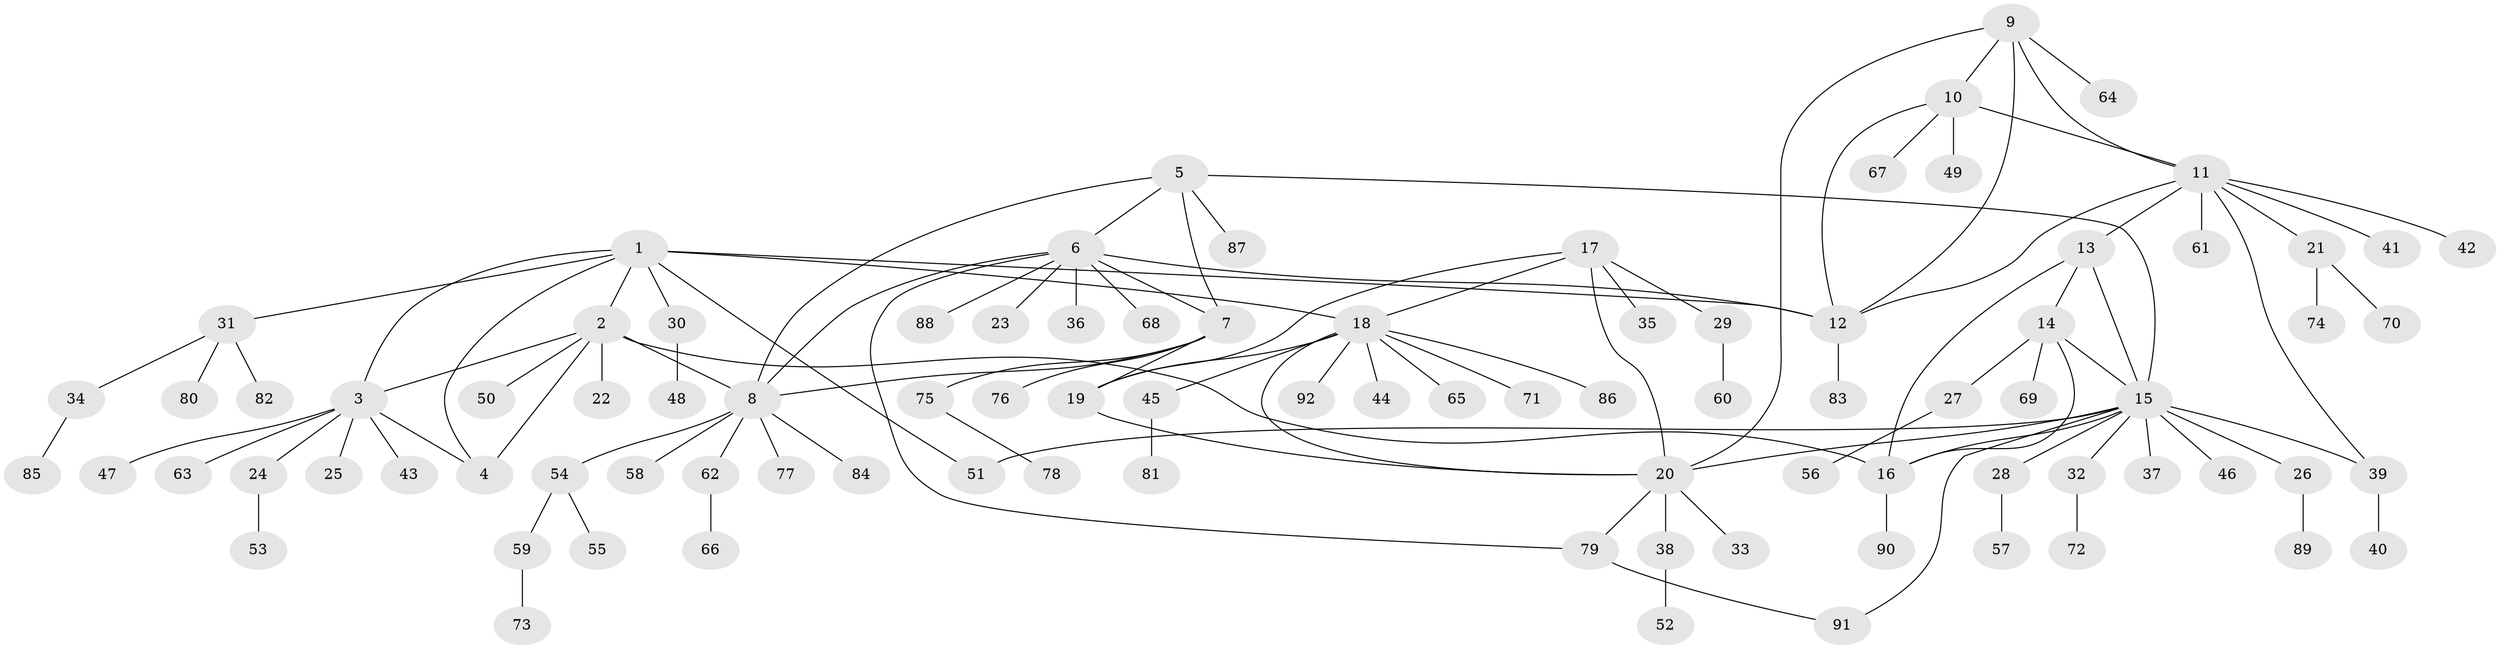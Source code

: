 // coarse degree distribution, {5: 0.043478260869565216, 6: 0.021739130434782608, 3: 0.021739130434782608, 4: 0.021739130434782608, 1: 0.8043478260869565, 8: 0.06521739130434782, 18: 0.021739130434782608}
// Generated by graph-tools (version 1.1) at 2025/57/03/04/25 21:57:38]
// undirected, 92 vertices, 116 edges
graph export_dot {
graph [start="1"]
  node [color=gray90,style=filled];
  1;
  2;
  3;
  4;
  5;
  6;
  7;
  8;
  9;
  10;
  11;
  12;
  13;
  14;
  15;
  16;
  17;
  18;
  19;
  20;
  21;
  22;
  23;
  24;
  25;
  26;
  27;
  28;
  29;
  30;
  31;
  32;
  33;
  34;
  35;
  36;
  37;
  38;
  39;
  40;
  41;
  42;
  43;
  44;
  45;
  46;
  47;
  48;
  49;
  50;
  51;
  52;
  53;
  54;
  55;
  56;
  57;
  58;
  59;
  60;
  61;
  62;
  63;
  64;
  65;
  66;
  67;
  68;
  69;
  70;
  71;
  72;
  73;
  74;
  75;
  76;
  77;
  78;
  79;
  80;
  81;
  82;
  83;
  84;
  85;
  86;
  87;
  88;
  89;
  90;
  91;
  92;
  1 -- 2;
  1 -- 3;
  1 -- 4;
  1 -- 12;
  1 -- 18;
  1 -- 30;
  1 -- 31;
  1 -- 51;
  2 -- 3;
  2 -- 4;
  2 -- 8;
  2 -- 16;
  2 -- 22;
  2 -- 50;
  3 -- 4;
  3 -- 24;
  3 -- 25;
  3 -- 43;
  3 -- 47;
  3 -- 63;
  5 -- 6;
  5 -- 7;
  5 -- 8;
  5 -- 15;
  5 -- 87;
  6 -- 7;
  6 -- 8;
  6 -- 12;
  6 -- 23;
  6 -- 36;
  6 -- 68;
  6 -- 79;
  6 -- 88;
  7 -- 8;
  7 -- 19;
  7 -- 75;
  7 -- 76;
  8 -- 54;
  8 -- 58;
  8 -- 62;
  8 -- 77;
  8 -- 84;
  9 -- 10;
  9 -- 11;
  9 -- 12;
  9 -- 20;
  9 -- 64;
  10 -- 11;
  10 -- 12;
  10 -- 49;
  10 -- 67;
  11 -- 12;
  11 -- 13;
  11 -- 21;
  11 -- 39;
  11 -- 41;
  11 -- 42;
  11 -- 61;
  12 -- 83;
  13 -- 14;
  13 -- 15;
  13 -- 16;
  14 -- 15;
  14 -- 16;
  14 -- 27;
  14 -- 69;
  15 -- 16;
  15 -- 20;
  15 -- 26;
  15 -- 28;
  15 -- 32;
  15 -- 37;
  15 -- 39;
  15 -- 46;
  15 -- 51;
  15 -- 91;
  16 -- 90;
  17 -- 18;
  17 -- 19;
  17 -- 20;
  17 -- 29;
  17 -- 35;
  18 -- 19;
  18 -- 20;
  18 -- 44;
  18 -- 45;
  18 -- 65;
  18 -- 71;
  18 -- 86;
  18 -- 92;
  19 -- 20;
  20 -- 33;
  20 -- 38;
  20 -- 79;
  21 -- 70;
  21 -- 74;
  24 -- 53;
  26 -- 89;
  27 -- 56;
  28 -- 57;
  29 -- 60;
  30 -- 48;
  31 -- 34;
  31 -- 80;
  31 -- 82;
  32 -- 72;
  34 -- 85;
  38 -- 52;
  39 -- 40;
  45 -- 81;
  54 -- 55;
  54 -- 59;
  59 -- 73;
  62 -- 66;
  75 -- 78;
  79 -- 91;
}
